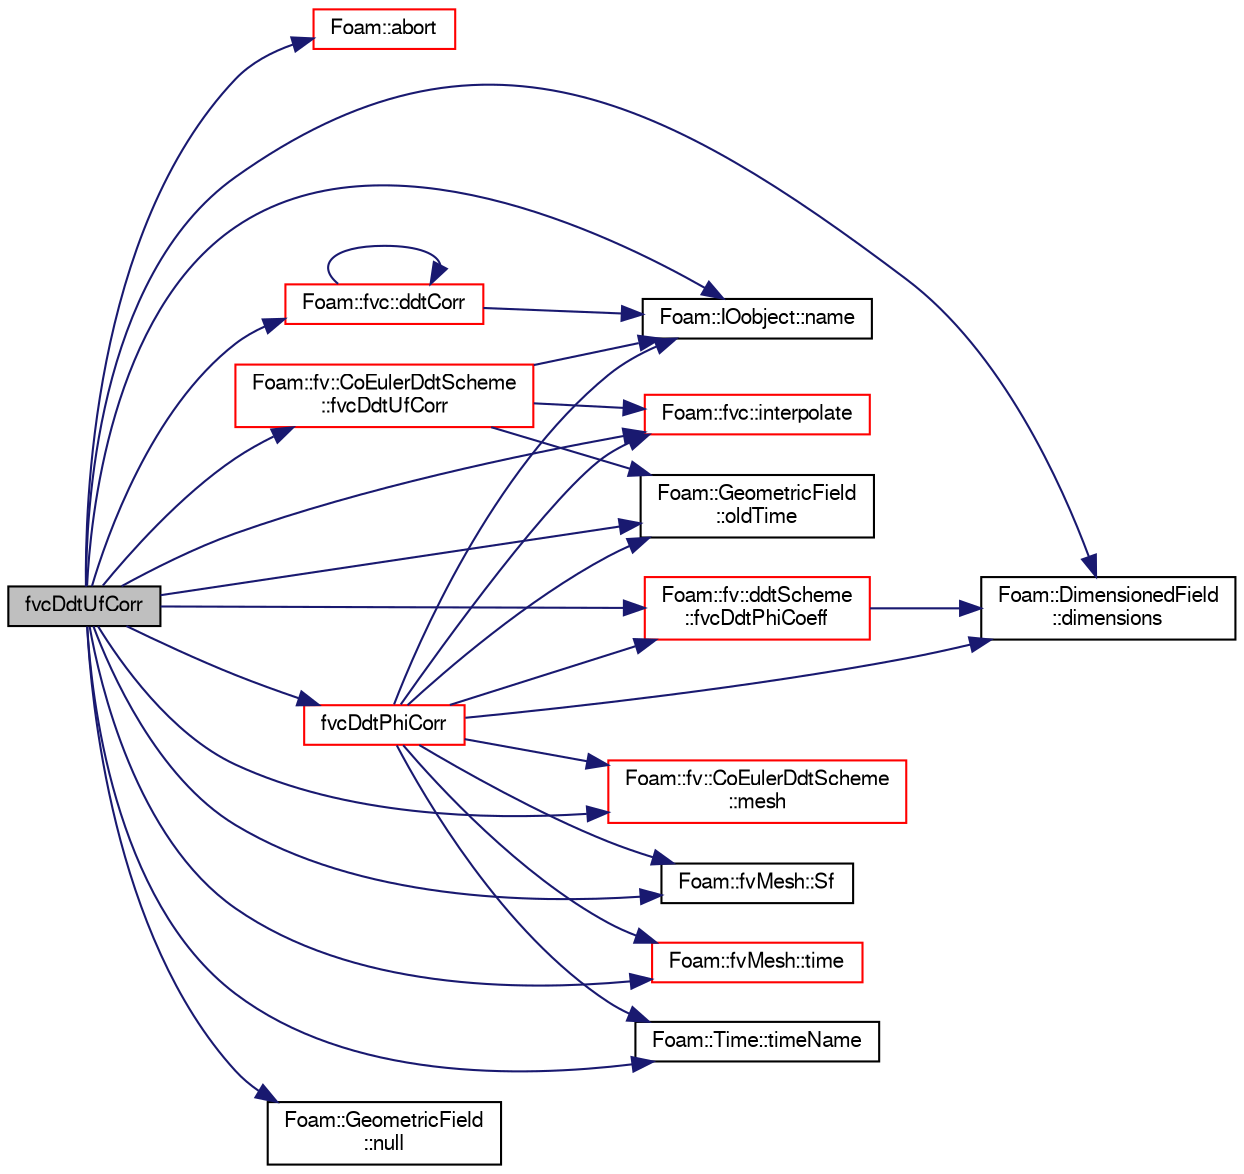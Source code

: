 digraph "fvcDdtUfCorr"
{
  bgcolor="transparent";
  edge [fontname="FreeSans",fontsize="10",labelfontname="FreeSans",labelfontsize="10"];
  node [fontname="FreeSans",fontsize="10",shape=record];
  rankdir="LR";
  Node1115 [label="fvcDdtUfCorr",height=0.2,width=0.4,color="black", fillcolor="grey75", style="filled", fontcolor="black"];
  Node1115 -> Node1116 [color="midnightblue",fontsize="10",style="solid",fontname="FreeSans"];
  Node1116 [label="Foam::abort",height=0.2,width=0.4,color="red",URL="$a21124.html#a447107a607d03e417307c203fa5fb44b"];
  Node1115 -> Node1159 [color="midnightblue",fontsize="10",style="solid",fontname="FreeSans"];
  Node1159 [label="Foam::fvc::ddtCorr",height=0.2,width=0.4,color="red",URL="$a21134.html#a62752eff998bc6e471deab75616e34d5"];
  Node1159 -> Node1166 [color="midnightblue",fontsize="10",style="solid",fontname="FreeSans"];
  Node1166 [label="Foam::IOobject::name",height=0.2,width=0.4,color="black",URL="$a26142.html#acc80e00a8ac919288fb55bd14cc88bf6",tooltip="Return name. "];
  Node1159 -> Node1159 [color="midnightblue",fontsize="10",style="solid",fontname="FreeSans"];
  Node1115 -> Node1167 [color="midnightblue",fontsize="10",style="solid",fontname="FreeSans"];
  Node1167 [label="Foam::DimensionedField\l::dimensions",height=0.2,width=0.4,color="black",URL="$a26390.html#a66989c1e0666e0d0c93a2056ce75599e",tooltip="Return dimensions. "];
  Node1115 -> Node1168 [color="midnightblue",fontsize="10",style="solid",fontname="FreeSans"];
  Node1168 [label="Foam::fv::ddtScheme\l::fvcDdtPhiCoeff",height=0.2,width=0.4,color="red",URL="$a22486.html#adaa5c26dbfd2851be994f2e32f3274d1"];
  Node1168 -> Node1167 [color="midnightblue",fontsize="10",style="solid",fontname="FreeSans"];
  Node1115 -> Node1192 [color="midnightblue",fontsize="10",style="solid",fontname="FreeSans"];
  Node1192 [label="fvcDdtPhiCorr",height=0.2,width=0.4,color="red",URL="$a22478.html#a97d8b415a9dfae12e1a430b08297c478"];
  Node1192 -> Node1167 [color="midnightblue",fontsize="10",style="solid",fontname="FreeSans"];
  Node1192 -> Node1168 [color="midnightblue",fontsize="10",style="solid",fontname="FreeSans"];
  Node1192 -> Node1194 [color="midnightblue",fontsize="10",style="solid",fontname="FreeSans"];
  Node1194 [label="Foam::fvc::interpolate",height=0.2,width=0.4,color="red",URL="$a21134.html#addbc18784300dd0955a9bf79f8e2c43b"];
  Node1192 -> Node1195 [color="midnightblue",fontsize="10",style="solid",fontname="FreeSans"];
  Node1195 [label="Foam::fv::CoEulerDdtScheme\l::mesh",height=0.2,width=0.4,color="red",URL="$a22474.html#a470f06cfb9b6ee887cd85d63de275607",tooltip="Return mesh reference. "];
  Node1192 -> Node1166 [color="midnightblue",fontsize="10",style="solid",fontname="FreeSans"];
  Node1192 -> Node1204 [color="midnightblue",fontsize="10",style="solid",fontname="FreeSans"];
  Node1204 [label="Foam::GeometricField\l::oldTime",height=0.2,width=0.4,color="black",URL="$a22434.html#a2f51be6de19012555f923b0902d64135",tooltip="Return old time field. "];
  Node1192 -> Node1209 [color="midnightblue",fontsize="10",style="solid",fontname="FreeSans"];
  Node1209 [label="Foam::fvMesh::Sf",height=0.2,width=0.4,color="black",URL="$a22766.html#aa12aaa436e7e8ddf2635204f3ab873fa",tooltip="Return cell face area vectors. "];
  Node1192 -> Node1210 [color="midnightblue",fontsize="10",style="solid",fontname="FreeSans"];
  Node1210 [label="Foam::fvMesh::time",height=0.2,width=0.4,color="red",URL="$a22766.html#a0d94096809fe3376b29a2a29ca11bb18",tooltip="Return the top-level database. "];
  Node1192 -> Node1212 [color="midnightblue",fontsize="10",style="solid",fontname="FreeSans"];
  Node1212 [label="Foam::Time::timeName",height=0.2,width=0.4,color="black",URL="$a26350.html#ad9d86fef6eca18797c786726cf925179",tooltip="Return time name of given scalar time. "];
  Node1115 -> Node1213 [color="midnightblue",fontsize="10",style="solid",fontname="FreeSans"];
  Node1213 [label="Foam::fv::CoEulerDdtScheme\l::fvcDdtUfCorr",height=0.2,width=0.4,color="red",URL="$a22474.html#a08cbec5ced869c7c2325e049742bec85"];
  Node1213 -> Node1194 [color="midnightblue",fontsize="10",style="solid",fontname="FreeSans"];
  Node1213 -> Node1166 [color="midnightblue",fontsize="10",style="solid",fontname="FreeSans"];
  Node1213 -> Node1204 [color="midnightblue",fontsize="10",style="solid",fontname="FreeSans"];
  Node1115 -> Node1194 [color="midnightblue",fontsize="10",style="solid",fontname="FreeSans"];
  Node1115 -> Node1195 [color="midnightblue",fontsize="10",style="solid",fontname="FreeSans"];
  Node1115 -> Node1166 [color="midnightblue",fontsize="10",style="solid",fontname="FreeSans"];
  Node1115 -> Node1215 [color="midnightblue",fontsize="10",style="solid",fontname="FreeSans"];
  Node1215 [label="Foam::GeometricField\l::null",height=0.2,width=0.4,color="black",URL="$a22434.html#ac8e78b2b70fc0c890aedf7cde2c712f1",tooltip="Return a null geometric field. "];
  Node1115 -> Node1204 [color="midnightblue",fontsize="10",style="solid",fontname="FreeSans"];
  Node1115 -> Node1209 [color="midnightblue",fontsize="10",style="solid",fontname="FreeSans"];
  Node1115 -> Node1210 [color="midnightblue",fontsize="10",style="solid",fontname="FreeSans"];
  Node1115 -> Node1212 [color="midnightblue",fontsize="10",style="solid",fontname="FreeSans"];
}
